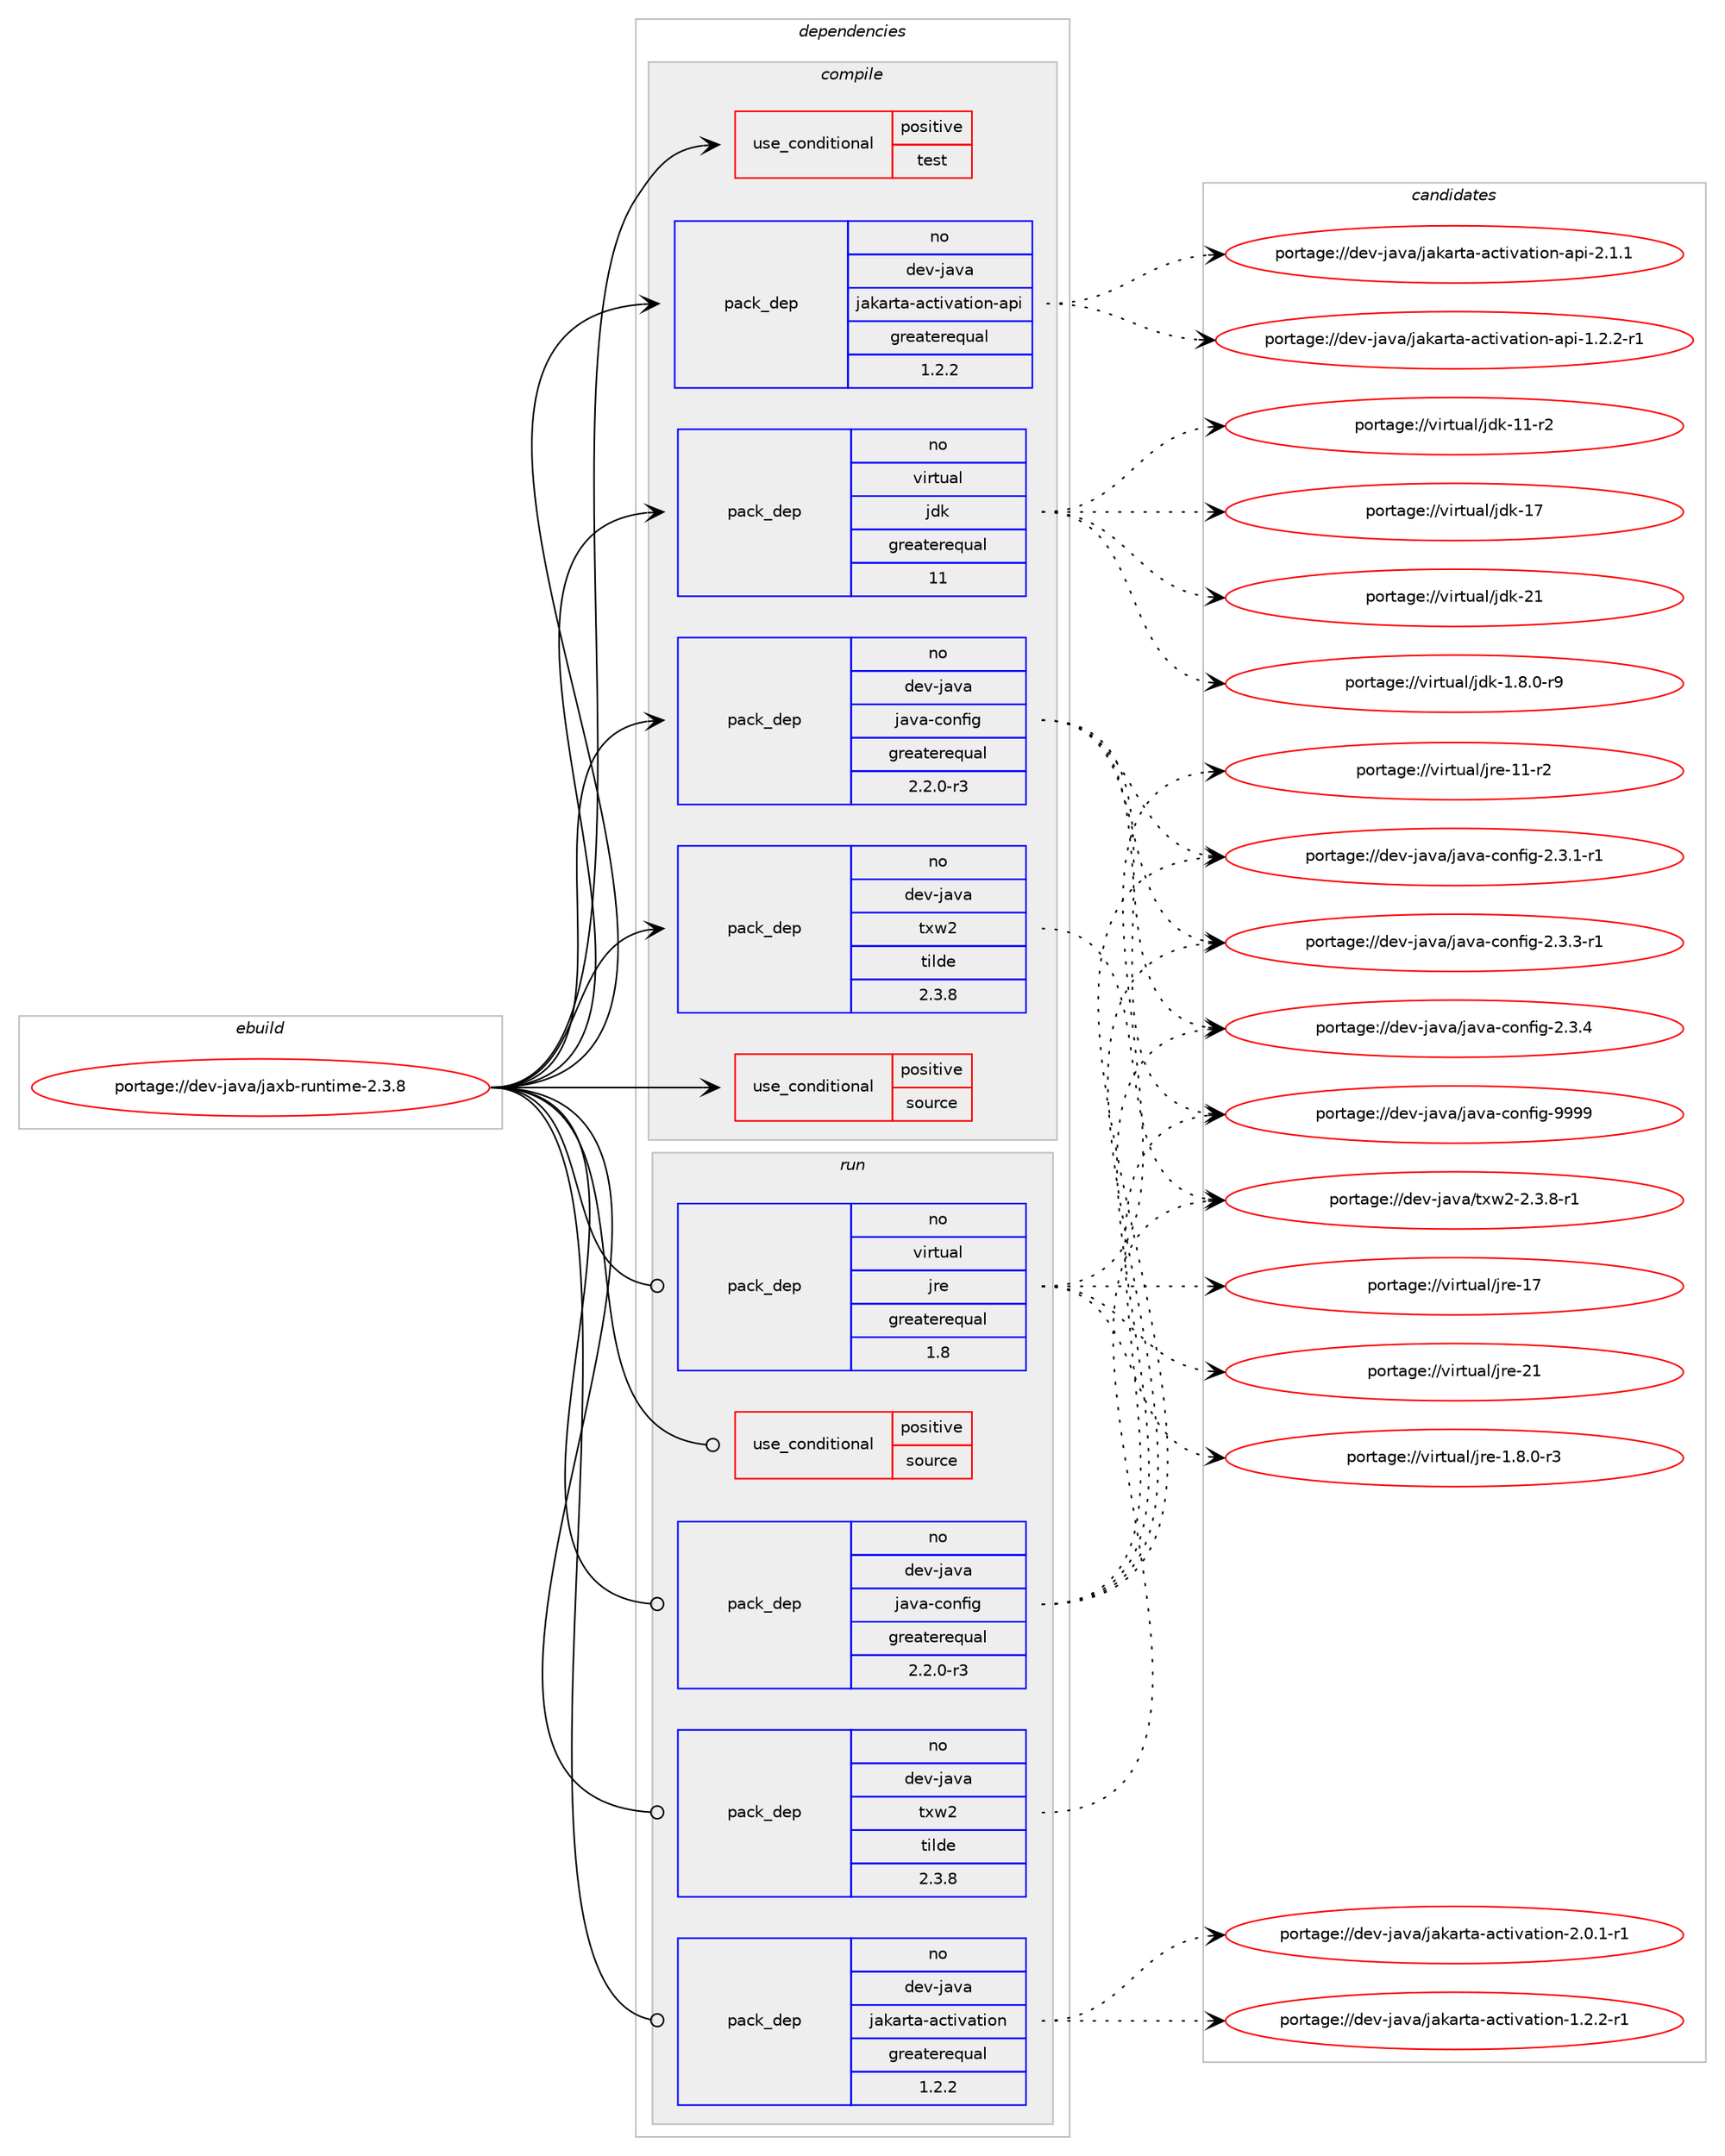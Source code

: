 digraph prolog {

# *************
# Graph options
# *************

newrank=true;
concentrate=true;
compound=true;
graph [rankdir=LR,fontname=Helvetica,fontsize=10,ranksep=1.5];#, ranksep=2.5, nodesep=0.2];
edge  [arrowhead=vee];
node  [fontname=Helvetica,fontsize=10];

# **********
# The ebuild
# **********

subgraph cluster_leftcol {
color=gray;
rank=same;
label=<<i>ebuild</i>>;
id [label="portage://dev-java/jaxb-runtime-2.3.8", color=red, width=4, href="../dev-java/jaxb-runtime-2.3.8.svg"];
}

# ****************
# The dependencies
# ****************

subgraph cluster_midcol {
color=gray;
label=<<i>dependencies</i>>;
subgraph cluster_compile {
fillcolor="#eeeeee";
style=filled;
label=<<i>compile</i>>;
subgraph cond21317 {
dependency48147 [label=<<TABLE BORDER="0" CELLBORDER="1" CELLSPACING="0" CELLPADDING="4"><TR><TD ROWSPAN="3" CELLPADDING="10">use_conditional</TD></TR><TR><TD>positive</TD></TR><TR><TD>source</TD></TR></TABLE>>, shape=none, color=red];
# *** BEGIN UNKNOWN DEPENDENCY TYPE (TODO) ***
# dependency48147 -> package_dependency(portage://dev-java/jaxb-runtime-2.3.8,install,no,app-arch,zip,none,[,,],[],[])
# *** END UNKNOWN DEPENDENCY TYPE (TODO) ***

}
id:e -> dependency48147:w [weight=20,style="solid",arrowhead="vee"];
subgraph cond21318 {
dependency48148 [label=<<TABLE BORDER="0" CELLBORDER="1" CELLSPACING="0" CELLPADDING="4"><TR><TD ROWSPAN="3" CELLPADDING="10">use_conditional</TD></TR><TR><TD>positive</TD></TR><TR><TD>test</TD></TR></TABLE>>, shape=none, color=red];
# *** BEGIN UNKNOWN DEPENDENCY TYPE (TODO) ***
# dependency48148 -> package_dependency(portage://dev-java/jaxb-runtime-2.3.8,install,no,dev-java,junit,none,[,,],[slot(4)],[])
# *** END UNKNOWN DEPENDENCY TYPE (TODO) ***

}
id:e -> dependency48148:w [weight=20,style="solid",arrowhead="vee"];
# *** BEGIN UNKNOWN DEPENDENCY TYPE (TODO) ***
# id -> package_dependency(portage://dev-java/jaxb-runtime-2.3.8,install,no,dev-java,fastinfoset,none,[,,],[slot(0)],[])
# *** END UNKNOWN DEPENDENCY TYPE (TODO) ***

# *** BEGIN UNKNOWN DEPENDENCY TYPE (TODO) ***
# id -> package_dependency(portage://dev-java/jaxb-runtime-2.3.8,install,no,dev-java,istack-commons-runtime,none,[,,],[slot(3)],[])
# *** END UNKNOWN DEPENDENCY TYPE (TODO) ***

subgraph pack25806 {
dependency48149 [label=<<TABLE BORDER="0" CELLBORDER="1" CELLSPACING="0" CELLPADDING="4" WIDTH="220"><TR><TD ROWSPAN="6" CELLPADDING="30">pack_dep</TD></TR><TR><TD WIDTH="110">no</TD></TR><TR><TD>dev-java</TD></TR><TR><TD>jakarta-activation-api</TD></TR><TR><TD>greaterequal</TD></TR><TR><TD>1.2.2</TD></TR></TABLE>>, shape=none, color=blue];
}
id:e -> dependency48149:w [weight=20,style="solid",arrowhead="vee"];
subgraph pack25807 {
dependency48150 [label=<<TABLE BORDER="0" CELLBORDER="1" CELLSPACING="0" CELLPADDING="4" WIDTH="220"><TR><TD ROWSPAN="6" CELLPADDING="30">pack_dep</TD></TR><TR><TD WIDTH="110">no</TD></TR><TR><TD>dev-java</TD></TR><TR><TD>java-config</TD></TR><TR><TD>greaterequal</TD></TR><TR><TD>2.2.0-r3</TD></TR></TABLE>>, shape=none, color=blue];
}
id:e -> dependency48150:w [weight=20,style="solid",arrowhead="vee"];
# *** BEGIN UNKNOWN DEPENDENCY TYPE (TODO) ***
# id -> package_dependency(portage://dev-java/jaxb-runtime-2.3.8,install,no,dev-java,jaxb-api,none,[,,],[slot(2)],[])
# *** END UNKNOWN DEPENDENCY TYPE (TODO) ***

# *** BEGIN UNKNOWN DEPENDENCY TYPE (TODO) ***
# id -> package_dependency(portage://dev-java/jaxb-runtime-2.3.8,install,no,dev-java,jaxb-stax-ex,none,[,,],[slot(1)],[])
# *** END UNKNOWN DEPENDENCY TYPE (TODO) ***

subgraph pack25808 {
dependency48151 [label=<<TABLE BORDER="0" CELLBORDER="1" CELLSPACING="0" CELLPADDING="4" WIDTH="220"><TR><TD ROWSPAN="6" CELLPADDING="30">pack_dep</TD></TR><TR><TD WIDTH="110">no</TD></TR><TR><TD>dev-java</TD></TR><TR><TD>txw2</TD></TR><TR><TD>tilde</TD></TR><TR><TD>2.3.8</TD></TR></TABLE>>, shape=none, color=blue];
}
id:e -> dependency48151:w [weight=20,style="solid",arrowhead="vee"];
subgraph pack25809 {
dependency48152 [label=<<TABLE BORDER="0" CELLBORDER="1" CELLSPACING="0" CELLPADDING="4" WIDTH="220"><TR><TD ROWSPAN="6" CELLPADDING="30">pack_dep</TD></TR><TR><TD WIDTH="110">no</TD></TR><TR><TD>virtual</TD></TR><TR><TD>jdk</TD></TR><TR><TD>greaterequal</TD></TR><TR><TD>11</TD></TR></TABLE>>, shape=none, color=blue];
}
id:e -> dependency48152:w [weight=20,style="solid",arrowhead="vee"];
}
subgraph cluster_compileandrun {
fillcolor="#eeeeee";
style=filled;
label=<<i>compile and run</i>>;
}
subgraph cluster_run {
fillcolor="#eeeeee";
style=filled;
label=<<i>run</i>>;
subgraph cond21319 {
dependency48153 [label=<<TABLE BORDER="0" CELLBORDER="1" CELLSPACING="0" CELLPADDING="4"><TR><TD ROWSPAN="3" CELLPADDING="10">use_conditional</TD></TR><TR><TD>positive</TD></TR><TR><TD>source</TD></TR></TABLE>>, shape=none, color=red];
# *** BEGIN UNKNOWN DEPENDENCY TYPE (TODO) ***
# dependency48153 -> package_dependency(portage://dev-java/jaxb-runtime-2.3.8,run,no,app-arch,zip,none,[,,],[],[])
# *** END UNKNOWN DEPENDENCY TYPE (TODO) ***

}
id:e -> dependency48153:w [weight=20,style="solid",arrowhead="odot"];
# *** BEGIN UNKNOWN DEPENDENCY TYPE (TODO) ***
# id -> package_dependency(portage://dev-java/jaxb-runtime-2.3.8,run,no,dev-java,fastinfoset,none,[,,],[slot(0)],[])
# *** END UNKNOWN DEPENDENCY TYPE (TODO) ***

# *** BEGIN UNKNOWN DEPENDENCY TYPE (TODO) ***
# id -> package_dependency(portage://dev-java/jaxb-runtime-2.3.8,run,no,dev-java,istack-commons-runtime,none,[,,],[slot(3)],[])
# *** END UNKNOWN DEPENDENCY TYPE (TODO) ***

subgraph pack25810 {
dependency48154 [label=<<TABLE BORDER="0" CELLBORDER="1" CELLSPACING="0" CELLPADDING="4" WIDTH="220"><TR><TD ROWSPAN="6" CELLPADDING="30">pack_dep</TD></TR><TR><TD WIDTH="110">no</TD></TR><TR><TD>dev-java</TD></TR><TR><TD>jakarta-activation</TD></TR><TR><TD>greaterequal</TD></TR><TR><TD>1.2.2</TD></TR></TABLE>>, shape=none, color=blue];
}
id:e -> dependency48154:w [weight=20,style="solid",arrowhead="odot"];
subgraph pack25811 {
dependency48155 [label=<<TABLE BORDER="0" CELLBORDER="1" CELLSPACING="0" CELLPADDING="4" WIDTH="220"><TR><TD ROWSPAN="6" CELLPADDING="30">pack_dep</TD></TR><TR><TD WIDTH="110">no</TD></TR><TR><TD>dev-java</TD></TR><TR><TD>java-config</TD></TR><TR><TD>greaterequal</TD></TR><TR><TD>2.2.0-r3</TD></TR></TABLE>>, shape=none, color=blue];
}
id:e -> dependency48155:w [weight=20,style="solid",arrowhead="odot"];
# *** BEGIN UNKNOWN DEPENDENCY TYPE (TODO) ***
# id -> package_dependency(portage://dev-java/jaxb-runtime-2.3.8,run,no,dev-java,jaxb-api,none,[,,],[slot(2)],[])
# *** END UNKNOWN DEPENDENCY TYPE (TODO) ***

# *** BEGIN UNKNOWN DEPENDENCY TYPE (TODO) ***
# id -> package_dependency(portage://dev-java/jaxb-runtime-2.3.8,run,no,dev-java,jaxb-stax-ex,none,[,,],[slot(1)],[])
# *** END UNKNOWN DEPENDENCY TYPE (TODO) ***

subgraph pack25812 {
dependency48156 [label=<<TABLE BORDER="0" CELLBORDER="1" CELLSPACING="0" CELLPADDING="4" WIDTH="220"><TR><TD ROWSPAN="6" CELLPADDING="30">pack_dep</TD></TR><TR><TD WIDTH="110">no</TD></TR><TR><TD>dev-java</TD></TR><TR><TD>txw2</TD></TR><TR><TD>tilde</TD></TR><TR><TD>2.3.8</TD></TR></TABLE>>, shape=none, color=blue];
}
id:e -> dependency48156:w [weight=20,style="solid",arrowhead="odot"];
subgraph pack25813 {
dependency48157 [label=<<TABLE BORDER="0" CELLBORDER="1" CELLSPACING="0" CELLPADDING="4" WIDTH="220"><TR><TD ROWSPAN="6" CELLPADDING="30">pack_dep</TD></TR><TR><TD WIDTH="110">no</TD></TR><TR><TD>virtual</TD></TR><TR><TD>jre</TD></TR><TR><TD>greaterequal</TD></TR><TR><TD>1.8</TD></TR></TABLE>>, shape=none, color=blue];
}
id:e -> dependency48157:w [weight=20,style="solid",arrowhead="odot"];
}
}

# **************
# The candidates
# **************

subgraph cluster_choices {
rank=same;
color=gray;
label=<<i>candidates</i>>;

subgraph choice25806 {
color=black;
nodesep=1;
choice100101118451069711897471069710797114116974597991161051189711610511111045971121054549465046504511449 [label="portage://dev-java/jakarta-activation-api-1.2.2-r1", color=red, width=4,href="../dev-java/jakarta-activation-api-1.2.2-r1.svg"];
choice10010111845106971189747106971079711411697459799116105118971161051111104597112105455046494649 [label="portage://dev-java/jakarta-activation-api-2.1.1", color=red, width=4,href="../dev-java/jakarta-activation-api-2.1.1.svg"];
dependency48149:e -> choice100101118451069711897471069710797114116974597991161051189711610511111045971121054549465046504511449:w [style=dotted,weight="100"];
dependency48149:e -> choice10010111845106971189747106971079711411697459799116105118971161051111104597112105455046494649:w [style=dotted,weight="100"];
}
subgraph choice25807 {
color=black;
nodesep=1;
choice10010111845106971189747106971189745991111101021051034550465146494511449 [label="portage://dev-java/java-config-2.3.1-r1", color=red, width=4,href="../dev-java/java-config-2.3.1-r1.svg"];
choice10010111845106971189747106971189745991111101021051034550465146514511449 [label="portage://dev-java/java-config-2.3.3-r1", color=red, width=4,href="../dev-java/java-config-2.3.3-r1.svg"];
choice1001011184510697118974710697118974599111110102105103455046514652 [label="portage://dev-java/java-config-2.3.4", color=red, width=4,href="../dev-java/java-config-2.3.4.svg"];
choice10010111845106971189747106971189745991111101021051034557575757 [label="portage://dev-java/java-config-9999", color=red, width=4,href="../dev-java/java-config-9999.svg"];
dependency48150:e -> choice10010111845106971189747106971189745991111101021051034550465146494511449:w [style=dotted,weight="100"];
dependency48150:e -> choice10010111845106971189747106971189745991111101021051034550465146514511449:w [style=dotted,weight="100"];
dependency48150:e -> choice1001011184510697118974710697118974599111110102105103455046514652:w [style=dotted,weight="100"];
dependency48150:e -> choice10010111845106971189747106971189745991111101021051034557575757:w [style=dotted,weight="100"];
}
subgraph choice25808 {
color=black;
nodesep=1;
choice10010111845106971189747116120119504550465146564511449 [label="portage://dev-java/txw2-2.3.8-r1", color=red, width=4,href="../dev-java/txw2-2.3.8-r1.svg"];
dependency48151:e -> choice10010111845106971189747116120119504550465146564511449:w [style=dotted,weight="100"];
}
subgraph choice25809 {
color=black;
nodesep=1;
choice11810511411611797108471061001074549465646484511457 [label="portage://virtual/jdk-1.8.0-r9", color=red, width=4,href="../virtual/jdk-1.8.0-r9.svg"];
choice11810511411611797108471061001074549494511450 [label="portage://virtual/jdk-11-r2", color=red, width=4,href="../virtual/jdk-11-r2.svg"];
choice1181051141161179710847106100107454955 [label="portage://virtual/jdk-17", color=red, width=4,href="../virtual/jdk-17.svg"];
choice1181051141161179710847106100107455049 [label="portage://virtual/jdk-21", color=red, width=4,href="../virtual/jdk-21.svg"];
dependency48152:e -> choice11810511411611797108471061001074549465646484511457:w [style=dotted,weight="100"];
dependency48152:e -> choice11810511411611797108471061001074549494511450:w [style=dotted,weight="100"];
dependency48152:e -> choice1181051141161179710847106100107454955:w [style=dotted,weight="100"];
dependency48152:e -> choice1181051141161179710847106100107455049:w [style=dotted,weight="100"];
}
subgraph choice25810 {
color=black;
nodesep=1;
choice10010111845106971189747106971079711411697459799116105118971161051111104549465046504511449 [label="portage://dev-java/jakarta-activation-1.2.2-r1", color=red, width=4,href="../dev-java/jakarta-activation-1.2.2-r1.svg"];
choice10010111845106971189747106971079711411697459799116105118971161051111104550464846494511449 [label="portage://dev-java/jakarta-activation-2.0.1-r1", color=red, width=4,href="../dev-java/jakarta-activation-2.0.1-r1.svg"];
dependency48154:e -> choice10010111845106971189747106971079711411697459799116105118971161051111104549465046504511449:w [style=dotted,weight="100"];
dependency48154:e -> choice10010111845106971189747106971079711411697459799116105118971161051111104550464846494511449:w [style=dotted,weight="100"];
}
subgraph choice25811 {
color=black;
nodesep=1;
choice10010111845106971189747106971189745991111101021051034550465146494511449 [label="portage://dev-java/java-config-2.3.1-r1", color=red, width=4,href="../dev-java/java-config-2.3.1-r1.svg"];
choice10010111845106971189747106971189745991111101021051034550465146514511449 [label="portage://dev-java/java-config-2.3.3-r1", color=red, width=4,href="../dev-java/java-config-2.3.3-r1.svg"];
choice1001011184510697118974710697118974599111110102105103455046514652 [label="portage://dev-java/java-config-2.3.4", color=red, width=4,href="../dev-java/java-config-2.3.4.svg"];
choice10010111845106971189747106971189745991111101021051034557575757 [label="portage://dev-java/java-config-9999", color=red, width=4,href="../dev-java/java-config-9999.svg"];
dependency48155:e -> choice10010111845106971189747106971189745991111101021051034550465146494511449:w [style=dotted,weight="100"];
dependency48155:e -> choice10010111845106971189747106971189745991111101021051034550465146514511449:w [style=dotted,weight="100"];
dependency48155:e -> choice1001011184510697118974710697118974599111110102105103455046514652:w [style=dotted,weight="100"];
dependency48155:e -> choice10010111845106971189747106971189745991111101021051034557575757:w [style=dotted,weight="100"];
}
subgraph choice25812 {
color=black;
nodesep=1;
choice10010111845106971189747116120119504550465146564511449 [label="portage://dev-java/txw2-2.3.8-r1", color=red, width=4,href="../dev-java/txw2-2.3.8-r1.svg"];
dependency48156:e -> choice10010111845106971189747116120119504550465146564511449:w [style=dotted,weight="100"];
}
subgraph choice25813 {
color=black;
nodesep=1;
choice11810511411611797108471061141014549465646484511451 [label="portage://virtual/jre-1.8.0-r3", color=red, width=4,href="../virtual/jre-1.8.0-r3.svg"];
choice11810511411611797108471061141014549494511450 [label="portage://virtual/jre-11-r2", color=red, width=4,href="../virtual/jre-11-r2.svg"];
choice1181051141161179710847106114101454955 [label="portage://virtual/jre-17", color=red, width=4,href="../virtual/jre-17.svg"];
choice1181051141161179710847106114101455049 [label="portage://virtual/jre-21", color=red, width=4,href="../virtual/jre-21.svg"];
dependency48157:e -> choice11810511411611797108471061141014549465646484511451:w [style=dotted,weight="100"];
dependency48157:e -> choice11810511411611797108471061141014549494511450:w [style=dotted,weight="100"];
dependency48157:e -> choice1181051141161179710847106114101454955:w [style=dotted,weight="100"];
dependency48157:e -> choice1181051141161179710847106114101455049:w [style=dotted,weight="100"];
}
}

}
